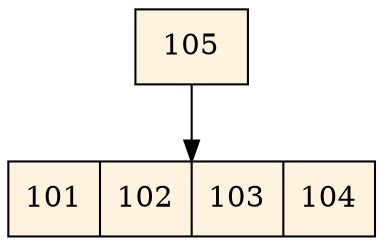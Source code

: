 digraph BTree_Favoritos { node [shape=record, fillcolor="#FFF3E0", style=filled]; rankdir=TB;
  "blk1" [label="105"];
  "blk1" -> "blk2";
  "blk2" [label="101|102|103|104"];
}
